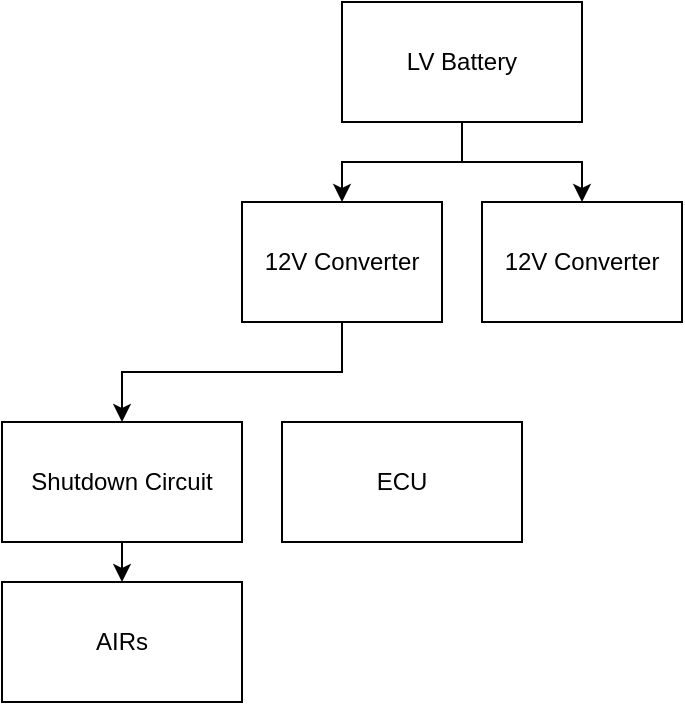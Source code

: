 <mxfile version="25.0.2" pages="2">
  <diagram id="xDJs_HdtJXKFafw7j-UB" name="Power Connections">
    <mxGraphModel dx="1034" dy="519" grid="1" gridSize="10" guides="1" tooltips="1" connect="1" arrows="1" fold="1" page="1" pageScale="1" pageWidth="850" pageHeight="1100" math="0" shadow="0">
      <root>
        <mxCell id="0" />
        <mxCell id="1" parent="0" />
        <mxCell id="FndAQvNsm2gMA-nBq87T-7" style="edgeStyle=orthogonalEdgeStyle;rounded=0;orthogonalLoop=1;jettySize=auto;html=1;exitX=0.5;exitY=1;exitDx=0;exitDy=0;entryX=0.5;entryY=0;entryDx=0;entryDy=0;" edge="1" parent="1" source="FndAQvNsm2gMA-nBq87T-1" target="FndAQvNsm2gMA-nBq87T-2">
          <mxGeometry relative="1" as="geometry" />
        </mxCell>
        <mxCell id="FndAQvNsm2gMA-nBq87T-10" style="edgeStyle=orthogonalEdgeStyle;rounded=0;orthogonalLoop=1;jettySize=auto;html=1;exitX=0.5;exitY=1;exitDx=0;exitDy=0;entryX=0.5;entryY=0;entryDx=0;entryDy=0;" edge="1" parent="1" source="FndAQvNsm2gMA-nBq87T-1" target="FndAQvNsm2gMA-nBq87T-9">
          <mxGeometry relative="1" as="geometry" />
        </mxCell>
        <mxCell id="FndAQvNsm2gMA-nBq87T-1" value="LV Battery" style="rounded=0;whiteSpace=wrap;html=1;" vertex="1" parent="1">
          <mxGeometry x="280" y="140" width="120" height="60" as="geometry" />
        </mxCell>
        <mxCell id="FndAQvNsm2gMA-nBq87T-5" style="edgeStyle=orthogonalEdgeStyle;rounded=0;orthogonalLoop=1;jettySize=auto;html=1;exitX=0.5;exitY=1;exitDx=0;exitDy=0;entryX=0.5;entryY=0;entryDx=0;entryDy=0;" edge="1" parent="1" source="FndAQvNsm2gMA-nBq87T-2" target="FndAQvNsm2gMA-nBq87T-3">
          <mxGeometry relative="1" as="geometry" />
        </mxCell>
        <mxCell id="FndAQvNsm2gMA-nBq87T-2" value="12V Converter" style="rounded=0;whiteSpace=wrap;html=1;" vertex="1" parent="1">
          <mxGeometry x="230" y="240" width="100" height="60" as="geometry" />
        </mxCell>
        <mxCell id="FndAQvNsm2gMA-nBq87T-6" style="edgeStyle=orthogonalEdgeStyle;rounded=0;orthogonalLoop=1;jettySize=auto;html=1;exitX=0.5;exitY=1;exitDx=0;exitDy=0;entryX=0.5;entryY=0;entryDx=0;entryDy=0;" edge="1" parent="1" source="FndAQvNsm2gMA-nBq87T-3" target="FndAQvNsm2gMA-nBq87T-4">
          <mxGeometry relative="1" as="geometry" />
        </mxCell>
        <mxCell id="FndAQvNsm2gMA-nBq87T-3" value="Shutdown Circuit" style="rounded=0;whiteSpace=wrap;html=1;" vertex="1" parent="1">
          <mxGeometry x="110" y="350" width="120" height="60" as="geometry" />
        </mxCell>
        <mxCell id="FndAQvNsm2gMA-nBq87T-4" value="AIRs" style="rounded=0;whiteSpace=wrap;html=1;" vertex="1" parent="1">
          <mxGeometry x="110" y="430" width="120" height="60" as="geometry" />
        </mxCell>
        <mxCell id="FndAQvNsm2gMA-nBq87T-9" value="12V Converter" style="rounded=0;whiteSpace=wrap;html=1;" vertex="1" parent="1">
          <mxGeometry x="350" y="240" width="100" height="60" as="geometry" />
        </mxCell>
        <mxCell id="FndAQvNsm2gMA-nBq87T-11" value="ECU" style="rounded=0;whiteSpace=wrap;html=1;" vertex="1" parent="1">
          <mxGeometry x="250" y="350" width="120" height="60" as="geometry" />
        </mxCell>
      </root>
    </mxGraphModel>
  </diagram>
  <diagram name="CAN High Level" id="fvMS28XzBtm3JAthGSwF">
    <mxGraphModel dx="713" dy="358" grid="1" gridSize="10" guides="1" tooltips="1" connect="1" arrows="1" fold="1" page="1" pageScale="1" pageWidth="850" pageHeight="1100" math="0" shadow="0">
      <root>
        <mxCell id="0" />
        <mxCell id="1" parent="0" />
        <mxCell id="GU_ww4UMYxwxDpuTmUfg-2" value="ECU" style="rounded=0;whiteSpace=wrap;html=1;" vertex="1" parent="1">
          <mxGeometry x="611" y="165" width="120" height="60" as="geometry" />
        </mxCell>
        <mxCell id="GU_ww4UMYxwxDpuTmUfg-3" value="Inverter" style="rounded=0;whiteSpace=wrap;html=1;" vertex="1" parent="1">
          <mxGeometry x="390" y="260" width="120" height="60" as="geometry" />
        </mxCell>
        <mxCell id="GU_ww4UMYxwxDpuTmUfg-4" value="BMS" style="rounded=0;whiteSpace=wrap;html=1;" vertex="1" parent="1">
          <mxGeometry x="40" y="167" width="120" height="60" as="geometry" />
        </mxCell>
        <mxCell id="GU_ww4UMYxwxDpuTmUfg-5" value="Expansion Modules" style="rounded=0;whiteSpace=wrap;html=1;" vertex="1" parent="1">
          <mxGeometry x="200" y="260" width="120" height="60" as="geometry" />
        </mxCell>
        <mxCell id="GU_ww4UMYxwxDpuTmUfg-8" value="" style="endArrow=none;html=1;rounded=0;entryX=0;entryY=0.25;entryDx=0;entryDy=0;exitX=1;exitY=0.25;exitDx=0;exitDy=0;" edge="1" parent="1">
          <mxGeometry width="50" height="50" relative="1" as="geometry">
            <mxPoint x="160" y="180" as="sourcePoint" />
            <mxPoint x="610" y="180" as="targetPoint" />
          </mxGeometry>
        </mxCell>
        <mxCell id="GU_ww4UMYxwxDpuTmUfg-9" value="" style="endArrow=none;html=1;rounded=0;entryX=0;entryY=0.75;entryDx=0;entryDy=0;exitX=1;exitY=0.75;exitDx=0;exitDy=0;" edge="1" parent="1">
          <mxGeometry width="50" height="50" relative="1" as="geometry">
            <mxPoint x="160" y="210" as="sourcePoint" />
            <mxPoint x="610" y="210" as="targetPoint" />
          </mxGeometry>
        </mxCell>
        <mxCell id="GU_ww4UMYxwxDpuTmUfg-10" value="" style="endArrow=none;html=1;rounded=0;exitX=0.25;exitY=0;exitDx=0;exitDy=0;" edge="1" parent="1" source="GU_ww4UMYxwxDpuTmUfg-5">
          <mxGeometry width="50" height="50" relative="1" as="geometry">
            <mxPoint x="400" y="300" as="sourcePoint" />
            <mxPoint x="230" y="180" as="targetPoint" />
          </mxGeometry>
        </mxCell>
        <mxCell id="GU_ww4UMYxwxDpuTmUfg-12" value="" style="endArrow=none;html=1;rounded=0;exitX=0.794;exitY=-0.003;exitDx=0;exitDy=0;exitPerimeter=0;" edge="1" parent="1" source="GU_ww4UMYxwxDpuTmUfg-5">
          <mxGeometry width="50" height="50" relative="1" as="geometry">
            <mxPoint x="240" y="270" as="sourcePoint" />
            <mxPoint x="295" y="210" as="targetPoint" />
          </mxGeometry>
        </mxCell>
        <mxCell id="GU_ww4UMYxwxDpuTmUfg-15" value="" style="endArrow=none;html=1;rounded=0;exitX=0.794;exitY=-0.003;exitDx=0;exitDy=0;exitPerimeter=0;" edge="1" parent="1">
          <mxGeometry width="50" height="50" relative="1" as="geometry">
            <mxPoint x="480" y="260" as="sourcePoint" />
            <mxPoint x="480" y="210" as="targetPoint" />
          </mxGeometry>
        </mxCell>
        <mxCell id="GU_ww4UMYxwxDpuTmUfg-16" value="" style="endArrow=none;html=1;rounded=0;exitX=0.25;exitY=0;exitDx=0;exitDy=0;" edge="1" parent="1">
          <mxGeometry width="50" height="50" relative="1" as="geometry">
            <mxPoint x="425" y="260" as="sourcePoint" />
            <mxPoint x="425" y="180" as="targetPoint" />
          </mxGeometry>
        </mxCell>
      </root>
    </mxGraphModel>
  </diagram>
</mxfile>
